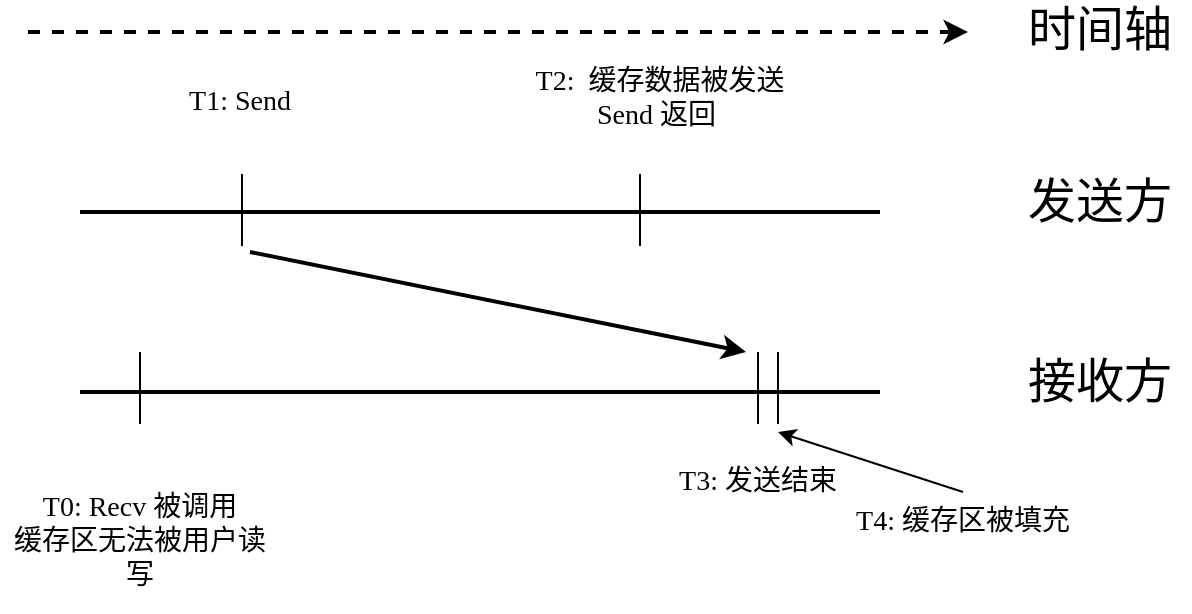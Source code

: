 <mxfile version="22.1.11" type="device">
  <diagram id="7onhE7s8I3OeBTNW9OX0" name="第 1 页">
    <mxGraphModel dx="954" dy="617" grid="1" gridSize="10" guides="1" tooltips="1" connect="1" arrows="1" fold="1" page="1" pageScale="1" pageWidth="827" pageHeight="1169" math="0" shadow="0">
      <root>
        <mxCell id="0" />
        <mxCell id="1" parent="0" />
        <mxCell id="LxJkTz2mR_KUnfyRF50h-3" value="" style="endArrow=none;html=1;rounded=0;fontSize=24;strokeWidth=2;fontFamily=Times New Roman;" parent="1" edge="1">
          <mxGeometry width="50" height="50" relative="1" as="geometry">
            <mxPoint x="200" y="240" as="sourcePoint" />
            <mxPoint x="600" y="240" as="targetPoint" />
          </mxGeometry>
        </mxCell>
        <mxCell id="LxJkTz2mR_KUnfyRF50h-4" value="&lt;span style=&quot;font-size: 24px;&quot;&gt;发送方&lt;/span&gt;" style="text;html=1;strokeColor=none;fillColor=none;align=center;verticalAlign=middle;whiteSpace=wrap;rounded=0;fontFamily=Times New Roman;" parent="1" vertex="1">
          <mxGeometry x="665" y="220" width="90" height="30" as="geometry" />
        </mxCell>
        <mxCell id="LxJkTz2mR_KUnfyRF50h-5" value="" style="endArrow=none;html=1;rounded=0;fontSize=24;strokeWidth=2;fontFamily=Times New Roman;" parent="1" edge="1">
          <mxGeometry width="50" height="50" relative="1" as="geometry">
            <mxPoint x="200" y="330" as="sourcePoint" />
            <mxPoint x="600" y="330" as="targetPoint" />
          </mxGeometry>
        </mxCell>
        <mxCell id="LxJkTz2mR_KUnfyRF50h-6" value="&lt;span style=&quot;font-size: 24px;&quot;&gt;接收方&lt;/span&gt;" style="text;html=1;strokeColor=none;fillColor=none;align=center;verticalAlign=middle;whiteSpace=wrap;rounded=0;fontFamily=Times New Roman;" parent="1" vertex="1">
          <mxGeometry x="665" y="310" width="90" height="30" as="geometry" />
        </mxCell>
        <mxCell id="LxJkTz2mR_KUnfyRF50h-11" value="" style="endArrow=none;html=1;rounded=0;fontSize=24;exitX=0.5;exitY=0;exitDx=0;exitDy=0;fontFamily=Times New Roman;" parent="1" edge="1">
          <mxGeometry width="50" height="50" relative="1" as="geometry">
            <mxPoint x="230" y="346" as="sourcePoint" />
            <mxPoint x="230" y="310" as="targetPoint" />
          </mxGeometry>
        </mxCell>
        <mxCell id="LxJkTz2mR_KUnfyRF50h-12" value="&lt;font style=&quot;font-size: 14px;&quot;&gt;T0: Recv 被调用&lt;br style=&quot;font-size: 14px;&quot;&gt;缓存区无法被用户读写&lt;/font&gt;" style="text;html=1;strokeColor=none;fillColor=none;align=center;verticalAlign=middle;whiteSpace=wrap;rounded=0;fontSize=14;fontFamily=Times New Roman;" parent="1" vertex="1">
          <mxGeometry x="160" y="370" width="140" height="70" as="geometry" />
        </mxCell>
        <mxCell id="LxJkTz2mR_KUnfyRF50h-13" value="&lt;span style=&quot;font-size: 14px;&quot;&gt;T1: Send&lt;/span&gt;" style="text;html=1;strokeColor=none;fillColor=none;align=center;verticalAlign=middle;whiteSpace=wrap;rounded=0;fontSize=14;fontFamily=Times New Roman;" parent="1" vertex="1">
          <mxGeometry x="210" y="170" width="140" height="30" as="geometry" />
        </mxCell>
        <mxCell id="LxJkTz2mR_KUnfyRF50h-14" value="" style="endArrow=none;html=1;rounded=0;fontSize=24;exitX=0.5;exitY=0;exitDx=0;exitDy=0;fontFamily=Times New Roman;" parent="1" edge="1">
          <mxGeometry width="50" height="50" relative="1" as="geometry">
            <mxPoint x="281" y="257" as="sourcePoint" />
            <mxPoint x="281" y="221" as="targetPoint" />
          </mxGeometry>
        </mxCell>
        <mxCell id="LxJkTz2mR_KUnfyRF50h-15" value="" style="endArrow=none;html=1;rounded=0;fontSize=24;exitX=0.5;exitY=0;exitDx=0;exitDy=0;fontFamily=Times New Roman;" parent="1" edge="1">
          <mxGeometry width="50" height="50" relative="1" as="geometry">
            <mxPoint x="539" y="346" as="sourcePoint" />
            <mxPoint x="539" y="310" as="targetPoint" />
          </mxGeometry>
        </mxCell>
        <mxCell id="LxJkTz2mR_KUnfyRF50h-16" value="" style="endArrow=classic;html=1;rounded=0;fontSize=14;dashed=1;strokeWidth=2;fontFamily=Times New Roman;" parent="1" edge="1">
          <mxGeometry width="50" height="50" relative="1" as="geometry">
            <mxPoint x="174" y="150" as="sourcePoint" />
            <mxPoint x="644" y="150" as="targetPoint" />
          </mxGeometry>
        </mxCell>
        <mxCell id="LxJkTz2mR_KUnfyRF50h-17" value="时间轴" style="text;html=1;strokeColor=none;fillColor=none;align=center;verticalAlign=middle;whiteSpace=wrap;rounded=0;fontSize=24;fontFamily=Times New Roman;" parent="1" vertex="1">
          <mxGeometry x="665" y="134" width="90" height="30" as="geometry" />
        </mxCell>
        <mxCell id="LxJkTz2mR_KUnfyRF50h-18" value="&lt;span style=&quot;font-size: 14px;&quot;&gt;T2:&amp;nbsp; 缓存数据被发送&lt;br style=&quot;font-size: 14px;&quot;&gt;Send 返回&amp;nbsp;&lt;/span&gt;" style="text;html=1;strokeColor=none;fillColor=none;align=center;verticalAlign=middle;whiteSpace=wrap;rounded=0;fontSize=14;fontFamily=Times New Roman;" parent="1" vertex="1">
          <mxGeometry x="410" y="164" width="160" height="38" as="geometry" />
        </mxCell>
        <mxCell id="LxJkTz2mR_KUnfyRF50h-19" value="" style="endArrow=none;html=1;rounded=0;fontSize=24;exitX=0.5;exitY=0;exitDx=0;exitDy=0;fontFamily=Times New Roman;" parent="1" edge="1">
          <mxGeometry width="50" height="50" relative="1" as="geometry">
            <mxPoint x="480" y="257" as="sourcePoint" />
            <mxPoint x="480" y="221" as="targetPoint" />
          </mxGeometry>
        </mxCell>
        <mxCell id="LxJkTz2mR_KUnfyRF50h-20" value="&lt;font style=&quot;font-size: 14px;&quot;&gt;T3: 发送结束&lt;br style=&quot;font-size: 14px;&quot;&gt;&lt;/font&gt;" style="text;html=1;strokeColor=none;fillColor=none;align=center;verticalAlign=middle;whiteSpace=wrap;rounded=0;fontSize=14;fontFamily=Times New Roman;" parent="1" vertex="1">
          <mxGeometry x="469" y="360" width="140" height="30" as="geometry" />
        </mxCell>
        <mxCell id="LxJkTz2mR_KUnfyRF50h-22" value="&lt;font style=&quot;font-size: 14px;&quot;&gt;T4: 缓存区被填充&lt;br style=&quot;font-size: 14px;&quot;&gt;&lt;/font&gt;" style="text;html=1;strokeColor=none;fillColor=none;align=center;verticalAlign=middle;whiteSpace=wrap;rounded=0;fontSize=14;fontFamily=Times New Roman;" parent="1" vertex="1">
          <mxGeometry x="559" y="380" width="165" height="30" as="geometry" />
        </mxCell>
        <mxCell id="LxJkTz2mR_KUnfyRF50h-23" value="" style="endArrow=none;html=1;rounded=0;fontSize=24;exitX=0.5;exitY=0;exitDx=0;exitDy=0;fontFamily=Times New Roman;" parent="1" edge="1">
          <mxGeometry width="50" height="50" relative="1" as="geometry">
            <mxPoint x="549" y="346" as="sourcePoint" />
            <mxPoint x="549" y="310" as="targetPoint" />
          </mxGeometry>
        </mxCell>
        <mxCell id="LxJkTz2mR_KUnfyRF50h-24" value="" style="endArrow=classic;html=1;rounded=0;fontSize=24;exitX=0.5;exitY=0;exitDx=0;exitDy=0;fontFamily=Times New Roman;" parent="1" source="LxJkTz2mR_KUnfyRF50h-22" edge="1">
          <mxGeometry width="50" height="50" relative="1" as="geometry">
            <mxPoint x="809" y="560" as="sourcePoint" />
            <mxPoint x="549" y="350" as="targetPoint" />
          </mxGeometry>
        </mxCell>
        <mxCell id="LxJkTz2mR_KUnfyRF50h-25" value="" style="endArrow=classic;html=1;rounded=0;strokeWidth=2;fontSize=14;fontFamily=Times New Roman;" parent="1" edge="1">
          <mxGeometry width="50" height="50" relative="1" as="geometry">
            <mxPoint x="285" y="260" as="sourcePoint" />
            <mxPoint x="533" y="310" as="targetPoint" />
          </mxGeometry>
        </mxCell>
      </root>
    </mxGraphModel>
  </diagram>
</mxfile>
